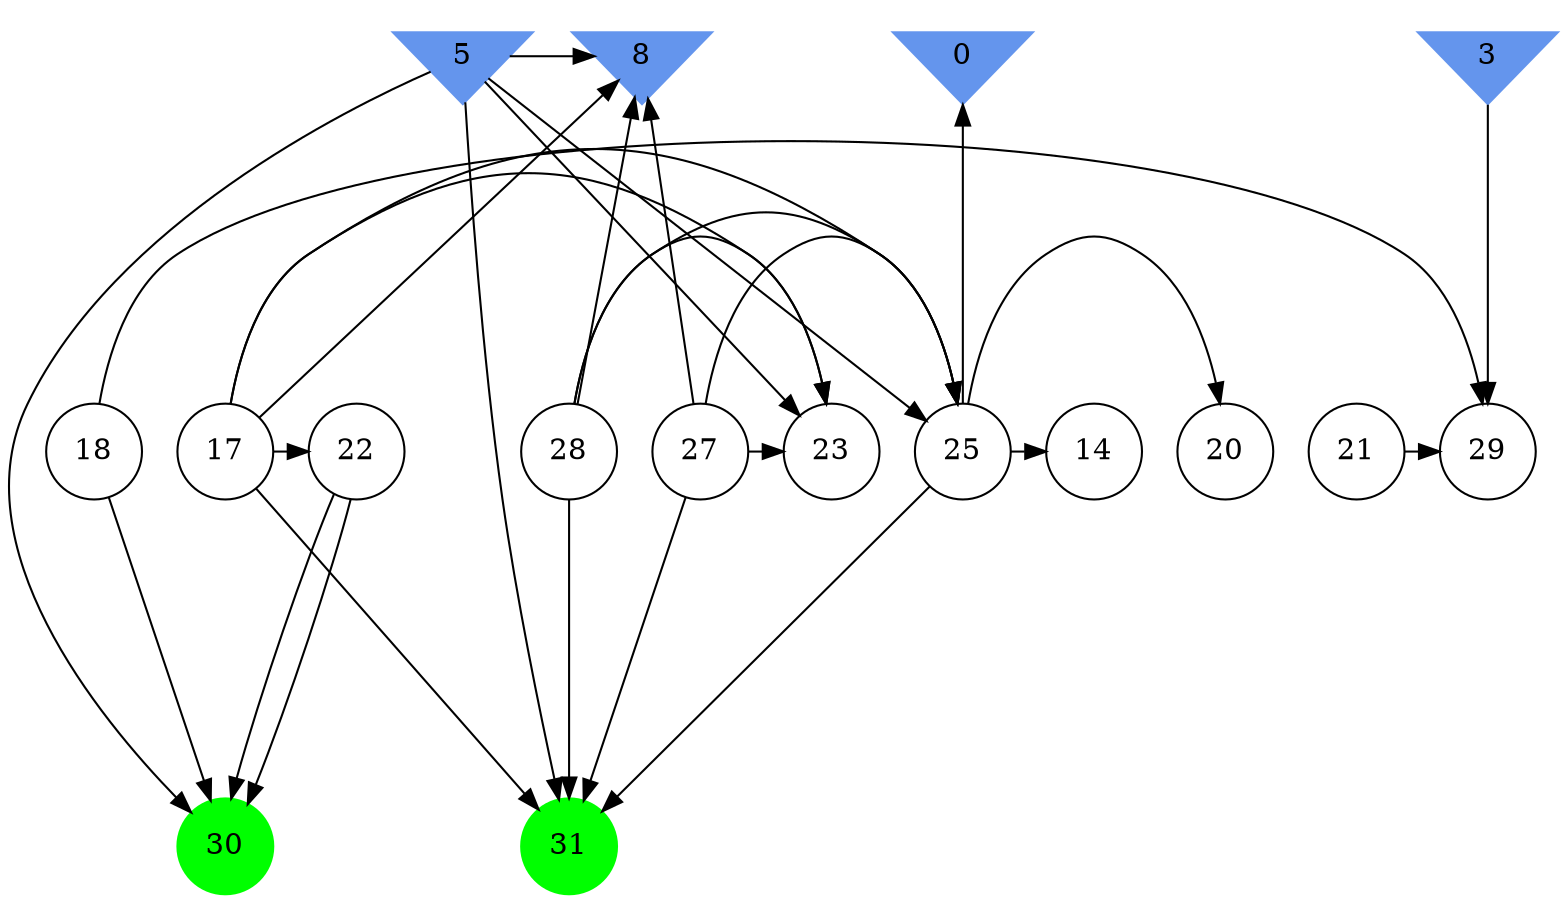 digraph brain {
	ranksep=2.0;
	0 [shape=invtriangle,style=filled,color=cornflowerblue];
	3 [shape=invtriangle,style=filled,color=cornflowerblue];
	5 [shape=invtriangle,style=filled,color=cornflowerblue];
	8 [shape=invtriangle,style=filled,color=cornflowerblue];
	14 [shape=circle,color=black];
	17 [shape=circle,color=black];
	18 [shape=circle,color=black];
	20 [shape=circle,color=black];
	21 [shape=circle,color=black];
	22 [shape=circle,color=black];
	23 [shape=circle,color=black];
	25 [shape=circle,color=black];
	27 [shape=circle,color=black];
	28 [shape=circle,color=black];
	29 [shape=circle,color=black];
	30 [shape=circle,style=filled,color=green];
	31 [shape=circle,style=filled,color=green];
	21	->	29;
	3	->	29;
	18	->	29;
	17	->	22;
	28	->	23;
	28	->	8;
	28	->	25;
	28	->	31;
	17	->	23;
	17	->	8;
	17	->	25;
	17	->	31;
	5	->	23;
	5	->	8;
	5	->	25;
	5	->	31;
	27	->	23;
	27	->	8;
	27	->	25;
	27	->	31;
	5	->	30;
	18	->	30;
	22	->	30;
	22	->	30;
	25	->	0;
	25	->	14;
	25	->	20;
	25	->	31;
	{ rank=same; 0; 3; 5; 8; }
	{ rank=same; 14; 17; 18; 20; 21; 22; 23; 25; 27; 28; 29; }
	{ rank=same; 30; 31; }
}
